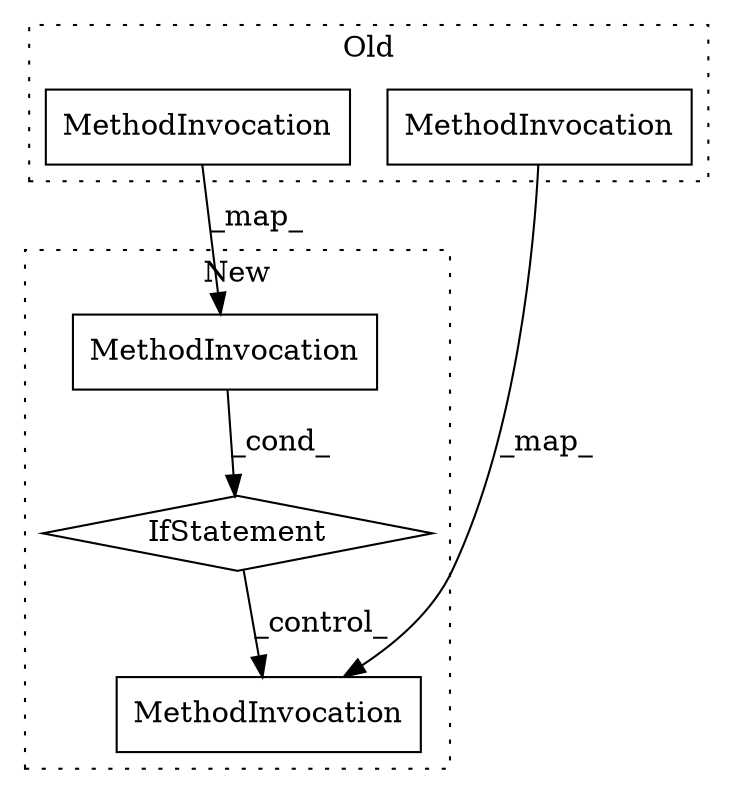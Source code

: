 digraph G {
subgraph cluster0 {
3 [label="MethodInvocation" a="32" s="69327,69499" l="21,1" shape="box"];
5 [label="MethodInvocation" a="32" s="-1" l="69327" shape="box"];
label = "Old";
style="dotted";
}
subgraph cluster1 {
1 [label="IfStatement" a="25" s="69405" l="2" shape="diamond"];
2 [label="MethodInvocation" a="32" s="69407,69579" l="21,1" shape="box"];
4 [label="MethodInvocation" a="32" s="-1" l="69406" shape="box"];
label = "New";
style="dotted";
}
1 -> 2 [label="_control_"];
3 -> 2 [label="_map_"];
4 -> 1 [label="_cond_"];
5 -> 4 [label="_map_"];
}